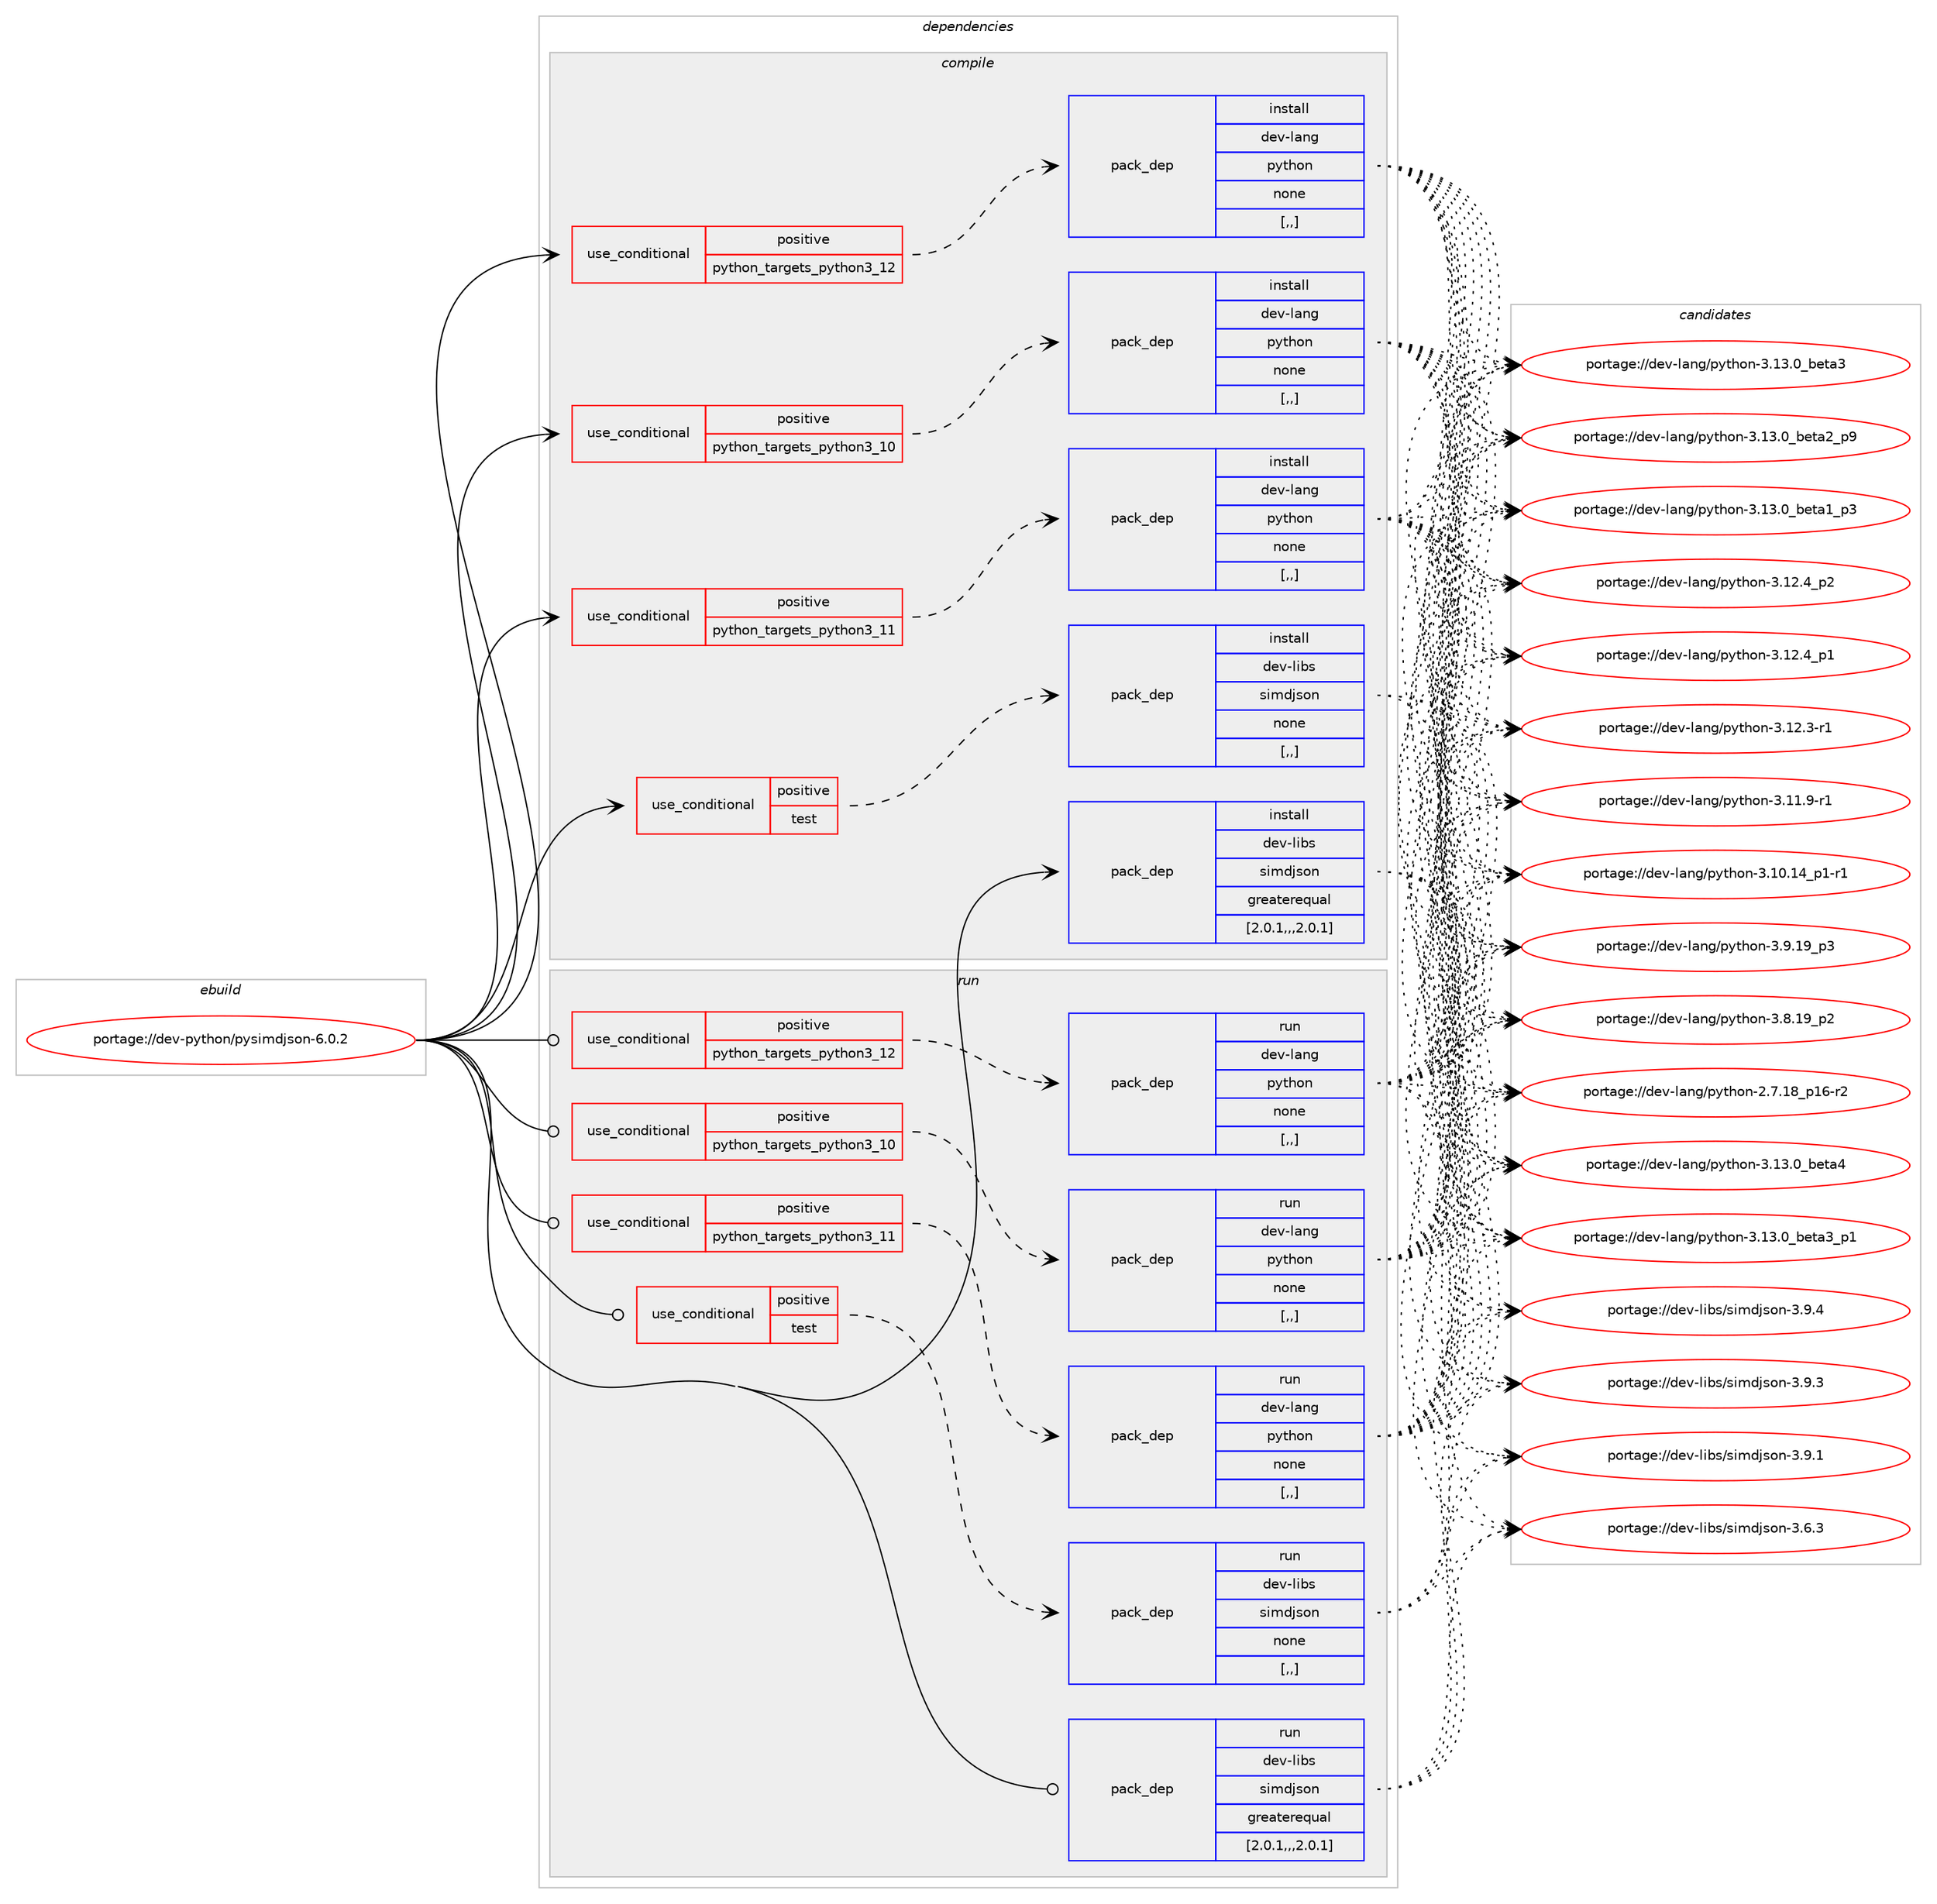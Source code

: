 digraph prolog {

# *************
# Graph options
# *************

newrank=true;
concentrate=true;
compound=true;
graph [rankdir=LR,fontname=Helvetica,fontsize=10,ranksep=1.5];#, ranksep=2.5, nodesep=0.2];
edge  [arrowhead=vee];
node  [fontname=Helvetica,fontsize=10];

# **********
# The ebuild
# **********

subgraph cluster_leftcol {
color=gray;
label=<<i>ebuild</i>>;
id [label="portage://dev-python/pysimdjson-6.0.2", color=red, width=4, href="../dev-python/pysimdjson-6.0.2.svg"];
}

# ****************
# The dependencies
# ****************

subgraph cluster_midcol {
color=gray;
label=<<i>dependencies</i>>;
subgraph cluster_compile {
fillcolor="#eeeeee";
style=filled;
label=<<i>compile</i>>;
subgraph cond37748 {
dependency158745 [label=<<TABLE BORDER="0" CELLBORDER="1" CELLSPACING="0" CELLPADDING="4"><TR><TD ROWSPAN="3" CELLPADDING="10">use_conditional</TD></TR><TR><TD>positive</TD></TR><TR><TD>python_targets_python3_10</TD></TR></TABLE>>, shape=none, color=red];
subgraph pack119729 {
dependency158746 [label=<<TABLE BORDER="0" CELLBORDER="1" CELLSPACING="0" CELLPADDING="4" WIDTH="220"><TR><TD ROWSPAN="6" CELLPADDING="30">pack_dep</TD></TR><TR><TD WIDTH="110">install</TD></TR><TR><TD>dev-lang</TD></TR><TR><TD>python</TD></TR><TR><TD>none</TD></TR><TR><TD>[,,]</TD></TR></TABLE>>, shape=none, color=blue];
}
dependency158745:e -> dependency158746:w [weight=20,style="dashed",arrowhead="vee"];
}
id:e -> dependency158745:w [weight=20,style="solid",arrowhead="vee"];
subgraph cond37749 {
dependency158747 [label=<<TABLE BORDER="0" CELLBORDER="1" CELLSPACING="0" CELLPADDING="4"><TR><TD ROWSPAN="3" CELLPADDING="10">use_conditional</TD></TR><TR><TD>positive</TD></TR><TR><TD>python_targets_python3_11</TD></TR></TABLE>>, shape=none, color=red];
subgraph pack119730 {
dependency158748 [label=<<TABLE BORDER="0" CELLBORDER="1" CELLSPACING="0" CELLPADDING="4" WIDTH="220"><TR><TD ROWSPAN="6" CELLPADDING="30">pack_dep</TD></TR><TR><TD WIDTH="110">install</TD></TR><TR><TD>dev-lang</TD></TR><TR><TD>python</TD></TR><TR><TD>none</TD></TR><TR><TD>[,,]</TD></TR></TABLE>>, shape=none, color=blue];
}
dependency158747:e -> dependency158748:w [weight=20,style="dashed",arrowhead="vee"];
}
id:e -> dependency158747:w [weight=20,style="solid",arrowhead="vee"];
subgraph cond37750 {
dependency158749 [label=<<TABLE BORDER="0" CELLBORDER="1" CELLSPACING="0" CELLPADDING="4"><TR><TD ROWSPAN="3" CELLPADDING="10">use_conditional</TD></TR><TR><TD>positive</TD></TR><TR><TD>python_targets_python3_12</TD></TR></TABLE>>, shape=none, color=red];
subgraph pack119731 {
dependency158750 [label=<<TABLE BORDER="0" CELLBORDER="1" CELLSPACING="0" CELLPADDING="4" WIDTH="220"><TR><TD ROWSPAN="6" CELLPADDING="30">pack_dep</TD></TR><TR><TD WIDTH="110">install</TD></TR><TR><TD>dev-lang</TD></TR><TR><TD>python</TD></TR><TR><TD>none</TD></TR><TR><TD>[,,]</TD></TR></TABLE>>, shape=none, color=blue];
}
dependency158749:e -> dependency158750:w [weight=20,style="dashed",arrowhead="vee"];
}
id:e -> dependency158749:w [weight=20,style="solid",arrowhead="vee"];
subgraph cond37751 {
dependency158751 [label=<<TABLE BORDER="0" CELLBORDER="1" CELLSPACING="0" CELLPADDING="4"><TR><TD ROWSPAN="3" CELLPADDING="10">use_conditional</TD></TR><TR><TD>positive</TD></TR><TR><TD>test</TD></TR></TABLE>>, shape=none, color=red];
subgraph pack119732 {
dependency158752 [label=<<TABLE BORDER="0" CELLBORDER="1" CELLSPACING="0" CELLPADDING="4" WIDTH="220"><TR><TD ROWSPAN="6" CELLPADDING="30">pack_dep</TD></TR><TR><TD WIDTH="110">install</TD></TR><TR><TD>dev-libs</TD></TR><TR><TD>simdjson</TD></TR><TR><TD>none</TD></TR><TR><TD>[,,]</TD></TR></TABLE>>, shape=none, color=blue];
}
dependency158751:e -> dependency158752:w [weight=20,style="dashed",arrowhead="vee"];
}
id:e -> dependency158751:w [weight=20,style="solid",arrowhead="vee"];
subgraph pack119733 {
dependency158753 [label=<<TABLE BORDER="0" CELLBORDER="1" CELLSPACING="0" CELLPADDING="4" WIDTH="220"><TR><TD ROWSPAN="6" CELLPADDING="30">pack_dep</TD></TR><TR><TD WIDTH="110">install</TD></TR><TR><TD>dev-libs</TD></TR><TR><TD>simdjson</TD></TR><TR><TD>greaterequal</TD></TR><TR><TD>[2.0.1,,,2.0.1]</TD></TR></TABLE>>, shape=none, color=blue];
}
id:e -> dependency158753:w [weight=20,style="solid",arrowhead="vee"];
}
subgraph cluster_compileandrun {
fillcolor="#eeeeee";
style=filled;
label=<<i>compile and run</i>>;
}
subgraph cluster_run {
fillcolor="#eeeeee";
style=filled;
label=<<i>run</i>>;
subgraph cond37752 {
dependency158754 [label=<<TABLE BORDER="0" CELLBORDER="1" CELLSPACING="0" CELLPADDING="4"><TR><TD ROWSPAN="3" CELLPADDING="10">use_conditional</TD></TR><TR><TD>positive</TD></TR><TR><TD>python_targets_python3_10</TD></TR></TABLE>>, shape=none, color=red];
subgraph pack119734 {
dependency158755 [label=<<TABLE BORDER="0" CELLBORDER="1" CELLSPACING="0" CELLPADDING="4" WIDTH="220"><TR><TD ROWSPAN="6" CELLPADDING="30">pack_dep</TD></TR><TR><TD WIDTH="110">run</TD></TR><TR><TD>dev-lang</TD></TR><TR><TD>python</TD></TR><TR><TD>none</TD></TR><TR><TD>[,,]</TD></TR></TABLE>>, shape=none, color=blue];
}
dependency158754:e -> dependency158755:w [weight=20,style="dashed",arrowhead="vee"];
}
id:e -> dependency158754:w [weight=20,style="solid",arrowhead="odot"];
subgraph cond37753 {
dependency158756 [label=<<TABLE BORDER="0" CELLBORDER="1" CELLSPACING="0" CELLPADDING="4"><TR><TD ROWSPAN="3" CELLPADDING="10">use_conditional</TD></TR><TR><TD>positive</TD></TR><TR><TD>python_targets_python3_11</TD></TR></TABLE>>, shape=none, color=red];
subgraph pack119735 {
dependency158757 [label=<<TABLE BORDER="0" CELLBORDER="1" CELLSPACING="0" CELLPADDING="4" WIDTH="220"><TR><TD ROWSPAN="6" CELLPADDING="30">pack_dep</TD></TR><TR><TD WIDTH="110">run</TD></TR><TR><TD>dev-lang</TD></TR><TR><TD>python</TD></TR><TR><TD>none</TD></TR><TR><TD>[,,]</TD></TR></TABLE>>, shape=none, color=blue];
}
dependency158756:e -> dependency158757:w [weight=20,style="dashed",arrowhead="vee"];
}
id:e -> dependency158756:w [weight=20,style="solid",arrowhead="odot"];
subgraph cond37754 {
dependency158758 [label=<<TABLE BORDER="0" CELLBORDER="1" CELLSPACING="0" CELLPADDING="4"><TR><TD ROWSPAN="3" CELLPADDING="10">use_conditional</TD></TR><TR><TD>positive</TD></TR><TR><TD>python_targets_python3_12</TD></TR></TABLE>>, shape=none, color=red];
subgraph pack119736 {
dependency158759 [label=<<TABLE BORDER="0" CELLBORDER="1" CELLSPACING="0" CELLPADDING="4" WIDTH="220"><TR><TD ROWSPAN="6" CELLPADDING="30">pack_dep</TD></TR><TR><TD WIDTH="110">run</TD></TR><TR><TD>dev-lang</TD></TR><TR><TD>python</TD></TR><TR><TD>none</TD></TR><TR><TD>[,,]</TD></TR></TABLE>>, shape=none, color=blue];
}
dependency158758:e -> dependency158759:w [weight=20,style="dashed",arrowhead="vee"];
}
id:e -> dependency158758:w [weight=20,style="solid",arrowhead="odot"];
subgraph cond37755 {
dependency158760 [label=<<TABLE BORDER="0" CELLBORDER="1" CELLSPACING="0" CELLPADDING="4"><TR><TD ROWSPAN="3" CELLPADDING="10">use_conditional</TD></TR><TR><TD>positive</TD></TR><TR><TD>test</TD></TR></TABLE>>, shape=none, color=red];
subgraph pack119737 {
dependency158761 [label=<<TABLE BORDER="0" CELLBORDER="1" CELLSPACING="0" CELLPADDING="4" WIDTH="220"><TR><TD ROWSPAN="6" CELLPADDING="30">pack_dep</TD></TR><TR><TD WIDTH="110">run</TD></TR><TR><TD>dev-libs</TD></TR><TR><TD>simdjson</TD></TR><TR><TD>none</TD></TR><TR><TD>[,,]</TD></TR></TABLE>>, shape=none, color=blue];
}
dependency158760:e -> dependency158761:w [weight=20,style="dashed",arrowhead="vee"];
}
id:e -> dependency158760:w [weight=20,style="solid",arrowhead="odot"];
subgraph pack119738 {
dependency158762 [label=<<TABLE BORDER="0" CELLBORDER="1" CELLSPACING="0" CELLPADDING="4" WIDTH="220"><TR><TD ROWSPAN="6" CELLPADDING="30">pack_dep</TD></TR><TR><TD WIDTH="110">run</TD></TR><TR><TD>dev-libs</TD></TR><TR><TD>simdjson</TD></TR><TR><TD>greaterequal</TD></TR><TR><TD>[2.0.1,,,2.0.1]</TD></TR></TABLE>>, shape=none, color=blue];
}
id:e -> dependency158762:w [weight=20,style="solid",arrowhead="odot"];
}
}

# **************
# The candidates
# **************

subgraph cluster_choices {
rank=same;
color=gray;
label=<<i>candidates</i>>;

subgraph choice119729 {
color=black;
nodesep=1;
choice1001011184510897110103471121211161041111104551464951464895981011169752 [label="portage://dev-lang/python-3.13.0_beta4", color=red, width=4,href="../dev-lang/python-3.13.0_beta4.svg"];
choice10010111845108971101034711212111610411111045514649514648959810111697519511249 [label="portage://dev-lang/python-3.13.0_beta3_p1", color=red, width=4,href="../dev-lang/python-3.13.0_beta3_p1.svg"];
choice1001011184510897110103471121211161041111104551464951464895981011169751 [label="portage://dev-lang/python-3.13.0_beta3", color=red, width=4,href="../dev-lang/python-3.13.0_beta3.svg"];
choice10010111845108971101034711212111610411111045514649514648959810111697509511257 [label="portage://dev-lang/python-3.13.0_beta2_p9", color=red, width=4,href="../dev-lang/python-3.13.0_beta2_p9.svg"];
choice10010111845108971101034711212111610411111045514649514648959810111697499511251 [label="portage://dev-lang/python-3.13.0_beta1_p3", color=red, width=4,href="../dev-lang/python-3.13.0_beta1_p3.svg"];
choice100101118451089711010347112121116104111110455146495046529511250 [label="portage://dev-lang/python-3.12.4_p2", color=red, width=4,href="../dev-lang/python-3.12.4_p2.svg"];
choice100101118451089711010347112121116104111110455146495046529511249 [label="portage://dev-lang/python-3.12.4_p1", color=red, width=4,href="../dev-lang/python-3.12.4_p1.svg"];
choice100101118451089711010347112121116104111110455146495046514511449 [label="portage://dev-lang/python-3.12.3-r1", color=red, width=4,href="../dev-lang/python-3.12.3-r1.svg"];
choice100101118451089711010347112121116104111110455146494946574511449 [label="portage://dev-lang/python-3.11.9-r1", color=red, width=4,href="../dev-lang/python-3.11.9-r1.svg"];
choice100101118451089711010347112121116104111110455146494846495295112494511449 [label="portage://dev-lang/python-3.10.14_p1-r1", color=red, width=4,href="../dev-lang/python-3.10.14_p1-r1.svg"];
choice100101118451089711010347112121116104111110455146574649579511251 [label="portage://dev-lang/python-3.9.19_p3", color=red, width=4,href="../dev-lang/python-3.9.19_p3.svg"];
choice100101118451089711010347112121116104111110455146564649579511250 [label="portage://dev-lang/python-3.8.19_p2", color=red, width=4,href="../dev-lang/python-3.8.19_p2.svg"];
choice100101118451089711010347112121116104111110455046554649569511249544511450 [label="portage://dev-lang/python-2.7.18_p16-r2", color=red, width=4,href="../dev-lang/python-2.7.18_p16-r2.svg"];
dependency158746:e -> choice1001011184510897110103471121211161041111104551464951464895981011169752:w [style=dotted,weight="100"];
dependency158746:e -> choice10010111845108971101034711212111610411111045514649514648959810111697519511249:w [style=dotted,weight="100"];
dependency158746:e -> choice1001011184510897110103471121211161041111104551464951464895981011169751:w [style=dotted,weight="100"];
dependency158746:e -> choice10010111845108971101034711212111610411111045514649514648959810111697509511257:w [style=dotted,weight="100"];
dependency158746:e -> choice10010111845108971101034711212111610411111045514649514648959810111697499511251:w [style=dotted,weight="100"];
dependency158746:e -> choice100101118451089711010347112121116104111110455146495046529511250:w [style=dotted,weight="100"];
dependency158746:e -> choice100101118451089711010347112121116104111110455146495046529511249:w [style=dotted,weight="100"];
dependency158746:e -> choice100101118451089711010347112121116104111110455146495046514511449:w [style=dotted,weight="100"];
dependency158746:e -> choice100101118451089711010347112121116104111110455146494946574511449:w [style=dotted,weight="100"];
dependency158746:e -> choice100101118451089711010347112121116104111110455146494846495295112494511449:w [style=dotted,weight="100"];
dependency158746:e -> choice100101118451089711010347112121116104111110455146574649579511251:w [style=dotted,weight="100"];
dependency158746:e -> choice100101118451089711010347112121116104111110455146564649579511250:w [style=dotted,weight="100"];
dependency158746:e -> choice100101118451089711010347112121116104111110455046554649569511249544511450:w [style=dotted,weight="100"];
}
subgraph choice119730 {
color=black;
nodesep=1;
choice1001011184510897110103471121211161041111104551464951464895981011169752 [label="portage://dev-lang/python-3.13.0_beta4", color=red, width=4,href="../dev-lang/python-3.13.0_beta4.svg"];
choice10010111845108971101034711212111610411111045514649514648959810111697519511249 [label="portage://dev-lang/python-3.13.0_beta3_p1", color=red, width=4,href="../dev-lang/python-3.13.0_beta3_p1.svg"];
choice1001011184510897110103471121211161041111104551464951464895981011169751 [label="portage://dev-lang/python-3.13.0_beta3", color=red, width=4,href="../dev-lang/python-3.13.0_beta3.svg"];
choice10010111845108971101034711212111610411111045514649514648959810111697509511257 [label="portage://dev-lang/python-3.13.0_beta2_p9", color=red, width=4,href="../dev-lang/python-3.13.0_beta2_p9.svg"];
choice10010111845108971101034711212111610411111045514649514648959810111697499511251 [label="portage://dev-lang/python-3.13.0_beta1_p3", color=red, width=4,href="../dev-lang/python-3.13.0_beta1_p3.svg"];
choice100101118451089711010347112121116104111110455146495046529511250 [label="portage://dev-lang/python-3.12.4_p2", color=red, width=4,href="../dev-lang/python-3.12.4_p2.svg"];
choice100101118451089711010347112121116104111110455146495046529511249 [label="portage://dev-lang/python-3.12.4_p1", color=red, width=4,href="../dev-lang/python-3.12.4_p1.svg"];
choice100101118451089711010347112121116104111110455146495046514511449 [label="portage://dev-lang/python-3.12.3-r1", color=red, width=4,href="../dev-lang/python-3.12.3-r1.svg"];
choice100101118451089711010347112121116104111110455146494946574511449 [label="portage://dev-lang/python-3.11.9-r1", color=red, width=4,href="../dev-lang/python-3.11.9-r1.svg"];
choice100101118451089711010347112121116104111110455146494846495295112494511449 [label="portage://dev-lang/python-3.10.14_p1-r1", color=red, width=4,href="../dev-lang/python-3.10.14_p1-r1.svg"];
choice100101118451089711010347112121116104111110455146574649579511251 [label="portage://dev-lang/python-3.9.19_p3", color=red, width=4,href="../dev-lang/python-3.9.19_p3.svg"];
choice100101118451089711010347112121116104111110455146564649579511250 [label="portage://dev-lang/python-3.8.19_p2", color=red, width=4,href="../dev-lang/python-3.8.19_p2.svg"];
choice100101118451089711010347112121116104111110455046554649569511249544511450 [label="portage://dev-lang/python-2.7.18_p16-r2", color=red, width=4,href="../dev-lang/python-2.7.18_p16-r2.svg"];
dependency158748:e -> choice1001011184510897110103471121211161041111104551464951464895981011169752:w [style=dotted,weight="100"];
dependency158748:e -> choice10010111845108971101034711212111610411111045514649514648959810111697519511249:w [style=dotted,weight="100"];
dependency158748:e -> choice1001011184510897110103471121211161041111104551464951464895981011169751:w [style=dotted,weight="100"];
dependency158748:e -> choice10010111845108971101034711212111610411111045514649514648959810111697509511257:w [style=dotted,weight="100"];
dependency158748:e -> choice10010111845108971101034711212111610411111045514649514648959810111697499511251:w [style=dotted,weight="100"];
dependency158748:e -> choice100101118451089711010347112121116104111110455146495046529511250:w [style=dotted,weight="100"];
dependency158748:e -> choice100101118451089711010347112121116104111110455146495046529511249:w [style=dotted,weight="100"];
dependency158748:e -> choice100101118451089711010347112121116104111110455146495046514511449:w [style=dotted,weight="100"];
dependency158748:e -> choice100101118451089711010347112121116104111110455146494946574511449:w [style=dotted,weight="100"];
dependency158748:e -> choice100101118451089711010347112121116104111110455146494846495295112494511449:w [style=dotted,weight="100"];
dependency158748:e -> choice100101118451089711010347112121116104111110455146574649579511251:w [style=dotted,weight="100"];
dependency158748:e -> choice100101118451089711010347112121116104111110455146564649579511250:w [style=dotted,weight="100"];
dependency158748:e -> choice100101118451089711010347112121116104111110455046554649569511249544511450:w [style=dotted,weight="100"];
}
subgraph choice119731 {
color=black;
nodesep=1;
choice1001011184510897110103471121211161041111104551464951464895981011169752 [label="portage://dev-lang/python-3.13.0_beta4", color=red, width=4,href="../dev-lang/python-3.13.0_beta4.svg"];
choice10010111845108971101034711212111610411111045514649514648959810111697519511249 [label="portage://dev-lang/python-3.13.0_beta3_p1", color=red, width=4,href="../dev-lang/python-3.13.0_beta3_p1.svg"];
choice1001011184510897110103471121211161041111104551464951464895981011169751 [label="portage://dev-lang/python-3.13.0_beta3", color=red, width=4,href="../dev-lang/python-3.13.0_beta3.svg"];
choice10010111845108971101034711212111610411111045514649514648959810111697509511257 [label="portage://dev-lang/python-3.13.0_beta2_p9", color=red, width=4,href="../dev-lang/python-3.13.0_beta2_p9.svg"];
choice10010111845108971101034711212111610411111045514649514648959810111697499511251 [label="portage://dev-lang/python-3.13.0_beta1_p3", color=red, width=4,href="../dev-lang/python-3.13.0_beta1_p3.svg"];
choice100101118451089711010347112121116104111110455146495046529511250 [label="portage://dev-lang/python-3.12.4_p2", color=red, width=4,href="../dev-lang/python-3.12.4_p2.svg"];
choice100101118451089711010347112121116104111110455146495046529511249 [label="portage://dev-lang/python-3.12.4_p1", color=red, width=4,href="../dev-lang/python-3.12.4_p1.svg"];
choice100101118451089711010347112121116104111110455146495046514511449 [label="portage://dev-lang/python-3.12.3-r1", color=red, width=4,href="../dev-lang/python-3.12.3-r1.svg"];
choice100101118451089711010347112121116104111110455146494946574511449 [label="portage://dev-lang/python-3.11.9-r1", color=red, width=4,href="../dev-lang/python-3.11.9-r1.svg"];
choice100101118451089711010347112121116104111110455146494846495295112494511449 [label="portage://dev-lang/python-3.10.14_p1-r1", color=red, width=4,href="../dev-lang/python-3.10.14_p1-r1.svg"];
choice100101118451089711010347112121116104111110455146574649579511251 [label="portage://dev-lang/python-3.9.19_p3", color=red, width=4,href="../dev-lang/python-3.9.19_p3.svg"];
choice100101118451089711010347112121116104111110455146564649579511250 [label="portage://dev-lang/python-3.8.19_p2", color=red, width=4,href="../dev-lang/python-3.8.19_p2.svg"];
choice100101118451089711010347112121116104111110455046554649569511249544511450 [label="portage://dev-lang/python-2.7.18_p16-r2", color=red, width=4,href="../dev-lang/python-2.7.18_p16-r2.svg"];
dependency158750:e -> choice1001011184510897110103471121211161041111104551464951464895981011169752:w [style=dotted,weight="100"];
dependency158750:e -> choice10010111845108971101034711212111610411111045514649514648959810111697519511249:w [style=dotted,weight="100"];
dependency158750:e -> choice1001011184510897110103471121211161041111104551464951464895981011169751:w [style=dotted,weight="100"];
dependency158750:e -> choice10010111845108971101034711212111610411111045514649514648959810111697509511257:w [style=dotted,weight="100"];
dependency158750:e -> choice10010111845108971101034711212111610411111045514649514648959810111697499511251:w [style=dotted,weight="100"];
dependency158750:e -> choice100101118451089711010347112121116104111110455146495046529511250:w [style=dotted,weight="100"];
dependency158750:e -> choice100101118451089711010347112121116104111110455146495046529511249:w [style=dotted,weight="100"];
dependency158750:e -> choice100101118451089711010347112121116104111110455146495046514511449:w [style=dotted,weight="100"];
dependency158750:e -> choice100101118451089711010347112121116104111110455146494946574511449:w [style=dotted,weight="100"];
dependency158750:e -> choice100101118451089711010347112121116104111110455146494846495295112494511449:w [style=dotted,weight="100"];
dependency158750:e -> choice100101118451089711010347112121116104111110455146574649579511251:w [style=dotted,weight="100"];
dependency158750:e -> choice100101118451089711010347112121116104111110455146564649579511250:w [style=dotted,weight="100"];
dependency158750:e -> choice100101118451089711010347112121116104111110455046554649569511249544511450:w [style=dotted,weight="100"];
}
subgraph choice119732 {
color=black;
nodesep=1;
choice100101118451081059811547115105109100106115111110455146574652 [label="portage://dev-libs/simdjson-3.9.4", color=red, width=4,href="../dev-libs/simdjson-3.9.4.svg"];
choice100101118451081059811547115105109100106115111110455146574651 [label="portage://dev-libs/simdjson-3.9.3", color=red, width=4,href="../dev-libs/simdjson-3.9.3.svg"];
choice100101118451081059811547115105109100106115111110455146574649 [label="portage://dev-libs/simdjson-3.9.1", color=red, width=4,href="../dev-libs/simdjson-3.9.1.svg"];
choice100101118451081059811547115105109100106115111110455146544651 [label="portage://dev-libs/simdjson-3.6.3", color=red, width=4,href="../dev-libs/simdjson-3.6.3.svg"];
dependency158752:e -> choice100101118451081059811547115105109100106115111110455146574652:w [style=dotted,weight="100"];
dependency158752:e -> choice100101118451081059811547115105109100106115111110455146574651:w [style=dotted,weight="100"];
dependency158752:e -> choice100101118451081059811547115105109100106115111110455146574649:w [style=dotted,weight="100"];
dependency158752:e -> choice100101118451081059811547115105109100106115111110455146544651:w [style=dotted,weight="100"];
}
subgraph choice119733 {
color=black;
nodesep=1;
choice100101118451081059811547115105109100106115111110455146574652 [label="portage://dev-libs/simdjson-3.9.4", color=red, width=4,href="../dev-libs/simdjson-3.9.4.svg"];
choice100101118451081059811547115105109100106115111110455146574651 [label="portage://dev-libs/simdjson-3.9.3", color=red, width=4,href="../dev-libs/simdjson-3.9.3.svg"];
choice100101118451081059811547115105109100106115111110455146574649 [label="portage://dev-libs/simdjson-3.9.1", color=red, width=4,href="../dev-libs/simdjson-3.9.1.svg"];
choice100101118451081059811547115105109100106115111110455146544651 [label="portage://dev-libs/simdjson-3.6.3", color=red, width=4,href="../dev-libs/simdjson-3.6.3.svg"];
dependency158753:e -> choice100101118451081059811547115105109100106115111110455146574652:w [style=dotted,weight="100"];
dependency158753:e -> choice100101118451081059811547115105109100106115111110455146574651:w [style=dotted,weight="100"];
dependency158753:e -> choice100101118451081059811547115105109100106115111110455146574649:w [style=dotted,weight="100"];
dependency158753:e -> choice100101118451081059811547115105109100106115111110455146544651:w [style=dotted,weight="100"];
}
subgraph choice119734 {
color=black;
nodesep=1;
choice1001011184510897110103471121211161041111104551464951464895981011169752 [label="portage://dev-lang/python-3.13.0_beta4", color=red, width=4,href="../dev-lang/python-3.13.0_beta4.svg"];
choice10010111845108971101034711212111610411111045514649514648959810111697519511249 [label="portage://dev-lang/python-3.13.0_beta3_p1", color=red, width=4,href="../dev-lang/python-3.13.0_beta3_p1.svg"];
choice1001011184510897110103471121211161041111104551464951464895981011169751 [label="portage://dev-lang/python-3.13.0_beta3", color=red, width=4,href="../dev-lang/python-3.13.0_beta3.svg"];
choice10010111845108971101034711212111610411111045514649514648959810111697509511257 [label="portage://dev-lang/python-3.13.0_beta2_p9", color=red, width=4,href="../dev-lang/python-3.13.0_beta2_p9.svg"];
choice10010111845108971101034711212111610411111045514649514648959810111697499511251 [label="portage://dev-lang/python-3.13.0_beta1_p3", color=red, width=4,href="../dev-lang/python-3.13.0_beta1_p3.svg"];
choice100101118451089711010347112121116104111110455146495046529511250 [label="portage://dev-lang/python-3.12.4_p2", color=red, width=4,href="../dev-lang/python-3.12.4_p2.svg"];
choice100101118451089711010347112121116104111110455146495046529511249 [label="portage://dev-lang/python-3.12.4_p1", color=red, width=4,href="../dev-lang/python-3.12.4_p1.svg"];
choice100101118451089711010347112121116104111110455146495046514511449 [label="portage://dev-lang/python-3.12.3-r1", color=red, width=4,href="../dev-lang/python-3.12.3-r1.svg"];
choice100101118451089711010347112121116104111110455146494946574511449 [label="portage://dev-lang/python-3.11.9-r1", color=red, width=4,href="../dev-lang/python-3.11.9-r1.svg"];
choice100101118451089711010347112121116104111110455146494846495295112494511449 [label="portage://dev-lang/python-3.10.14_p1-r1", color=red, width=4,href="../dev-lang/python-3.10.14_p1-r1.svg"];
choice100101118451089711010347112121116104111110455146574649579511251 [label="portage://dev-lang/python-3.9.19_p3", color=red, width=4,href="../dev-lang/python-3.9.19_p3.svg"];
choice100101118451089711010347112121116104111110455146564649579511250 [label="portage://dev-lang/python-3.8.19_p2", color=red, width=4,href="../dev-lang/python-3.8.19_p2.svg"];
choice100101118451089711010347112121116104111110455046554649569511249544511450 [label="portage://dev-lang/python-2.7.18_p16-r2", color=red, width=4,href="../dev-lang/python-2.7.18_p16-r2.svg"];
dependency158755:e -> choice1001011184510897110103471121211161041111104551464951464895981011169752:w [style=dotted,weight="100"];
dependency158755:e -> choice10010111845108971101034711212111610411111045514649514648959810111697519511249:w [style=dotted,weight="100"];
dependency158755:e -> choice1001011184510897110103471121211161041111104551464951464895981011169751:w [style=dotted,weight="100"];
dependency158755:e -> choice10010111845108971101034711212111610411111045514649514648959810111697509511257:w [style=dotted,weight="100"];
dependency158755:e -> choice10010111845108971101034711212111610411111045514649514648959810111697499511251:w [style=dotted,weight="100"];
dependency158755:e -> choice100101118451089711010347112121116104111110455146495046529511250:w [style=dotted,weight="100"];
dependency158755:e -> choice100101118451089711010347112121116104111110455146495046529511249:w [style=dotted,weight="100"];
dependency158755:e -> choice100101118451089711010347112121116104111110455146495046514511449:w [style=dotted,weight="100"];
dependency158755:e -> choice100101118451089711010347112121116104111110455146494946574511449:w [style=dotted,weight="100"];
dependency158755:e -> choice100101118451089711010347112121116104111110455146494846495295112494511449:w [style=dotted,weight="100"];
dependency158755:e -> choice100101118451089711010347112121116104111110455146574649579511251:w [style=dotted,weight="100"];
dependency158755:e -> choice100101118451089711010347112121116104111110455146564649579511250:w [style=dotted,weight="100"];
dependency158755:e -> choice100101118451089711010347112121116104111110455046554649569511249544511450:w [style=dotted,weight="100"];
}
subgraph choice119735 {
color=black;
nodesep=1;
choice1001011184510897110103471121211161041111104551464951464895981011169752 [label="portage://dev-lang/python-3.13.0_beta4", color=red, width=4,href="../dev-lang/python-3.13.0_beta4.svg"];
choice10010111845108971101034711212111610411111045514649514648959810111697519511249 [label="portage://dev-lang/python-3.13.0_beta3_p1", color=red, width=4,href="../dev-lang/python-3.13.0_beta3_p1.svg"];
choice1001011184510897110103471121211161041111104551464951464895981011169751 [label="portage://dev-lang/python-3.13.0_beta3", color=red, width=4,href="../dev-lang/python-3.13.0_beta3.svg"];
choice10010111845108971101034711212111610411111045514649514648959810111697509511257 [label="portage://dev-lang/python-3.13.0_beta2_p9", color=red, width=4,href="../dev-lang/python-3.13.0_beta2_p9.svg"];
choice10010111845108971101034711212111610411111045514649514648959810111697499511251 [label="portage://dev-lang/python-3.13.0_beta1_p3", color=red, width=4,href="../dev-lang/python-3.13.0_beta1_p3.svg"];
choice100101118451089711010347112121116104111110455146495046529511250 [label="portage://dev-lang/python-3.12.4_p2", color=red, width=4,href="../dev-lang/python-3.12.4_p2.svg"];
choice100101118451089711010347112121116104111110455146495046529511249 [label="portage://dev-lang/python-3.12.4_p1", color=red, width=4,href="../dev-lang/python-3.12.4_p1.svg"];
choice100101118451089711010347112121116104111110455146495046514511449 [label="portage://dev-lang/python-3.12.3-r1", color=red, width=4,href="../dev-lang/python-3.12.3-r1.svg"];
choice100101118451089711010347112121116104111110455146494946574511449 [label="portage://dev-lang/python-3.11.9-r1", color=red, width=4,href="../dev-lang/python-3.11.9-r1.svg"];
choice100101118451089711010347112121116104111110455146494846495295112494511449 [label="portage://dev-lang/python-3.10.14_p1-r1", color=red, width=4,href="../dev-lang/python-3.10.14_p1-r1.svg"];
choice100101118451089711010347112121116104111110455146574649579511251 [label="portage://dev-lang/python-3.9.19_p3", color=red, width=4,href="../dev-lang/python-3.9.19_p3.svg"];
choice100101118451089711010347112121116104111110455146564649579511250 [label="portage://dev-lang/python-3.8.19_p2", color=red, width=4,href="../dev-lang/python-3.8.19_p2.svg"];
choice100101118451089711010347112121116104111110455046554649569511249544511450 [label="portage://dev-lang/python-2.7.18_p16-r2", color=red, width=4,href="../dev-lang/python-2.7.18_p16-r2.svg"];
dependency158757:e -> choice1001011184510897110103471121211161041111104551464951464895981011169752:w [style=dotted,weight="100"];
dependency158757:e -> choice10010111845108971101034711212111610411111045514649514648959810111697519511249:w [style=dotted,weight="100"];
dependency158757:e -> choice1001011184510897110103471121211161041111104551464951464895981011169751:w [style=dotted,weight="100"];
dependency158757:e -> choice10010111845108971101034711212111610411111045514649514648959810111697509511257:w [style=dotted,weight="100"];
dependency158757:e -> choice10010111845108971101034711212111610411111045514649514648959810111697499511251:w [style=dotted,weight="100"];
dependency158757:e -> choice100101118451089711010347112121116104111110455146495046529511250:w [style=dotted,weight="100"];
dependency158757:e -> choice100101118451089711010347112121116104111110455146495046529511249:w [style=dotted,weight="100"];
dependency158757:e -> choice100101118451089711010347112121116104111110455146495046514511449:w [style=dotted,weight="100"];
dependency158757:e -> choice100101118451089711010347112121116104111110455146494946574511449:w [style=dotted,weight="100"];
dependency158757:e -> choice100101118451089711010347112121116104111110455146494846495295112494511449:w [style=dotted,weight="100"];
dependency158757:e -> choice100101118451089711010347112121116104111110455146574649579511251:w [style=dotted,weight="100"];
dependency158757:e -> choice100101118451089711010347112121116104111110455146564649579511250:w [style=dotted,weight="100"];
dependency158757:e -> choice100101118451089711010347112121116104111110455046554649569511249544511450:w [style=dotted,weight="100"];
}
subgraph choice119736 {
color=black;
nodesep=1;
choice1001011184510897110103471121211161041111104551464951464895981011169752 [label="portage://dev-lang/python-3.13.0_beta4", color=red, width=4,href="../dev-lang/python-3.13.0_beta4.svg"];
choice10010111845108971101034711212111610411111045514649514648959810111697519511249 [label="portage://dev-lang/python-3.13.0_beta3_p1", color=red, width=4,href="../dev-lang/python-3.13.0_beta3_p1.svg"];
choice1001011184510897110103471121211161041111104551464951464895981011169751 [label="portage://dev-lang/python-3.13.0_beta3", color=red, width=4,href="../dev-lang/python-3.13.0_beta3.svg"];
choice10010111845108971101034711212111610411111045514649514648959810111697509511257 [label="portage://dev-lang/python-3.13.0_beta2_p9", color=red, width=4,href="../dev-lang/python-3.13.0_beta2_p9.svg"];
choice10010111845108971101034711212111610411111045514649514648959810111697499511251 [label="portage://dev-lang/python-3.13.0_beta1_p3", color=red, width=4,href="../dev-lang/python-3.13.0_beta1_p3.svg"];
choice100101118451089711010347112121116104111110455146495046529511250 [label="portage://dev-lang/python-3.12.4_p2", color=red, width=4,href="../dev-lang/python-3.12.4_p2.svg"];
choice100101118451089711010347112121116104111110455146495046529511249 [label="portage://dev-lang/python-3.12.4_p1", color=red, width=4,href="../dev-lang/python-3.12.4_p1.svg"];
choice100101118451089711010347112121116104111110455146495046514511449 [label="portage://dev-lang/python-3.12.3-r1", color=red, width=4,href="../dev-lang/python-3.12.3-r1.svg"];
choice100101118451089711010347112121116104111110455146494946574511449 [label="portage://dev-lang/python-3.11.9-r1", color=red, width=4,href="../dev-lang/python-3.11.9-r1.svg"];
choice100101118451089711010347112121116104111110455146494846495295112494511449 [label="portage://dev-lang/python-3.10.14_p1-r1", color=red, width=4,href="../dev-lang/python-3.10.14_p1-r1.svg"];
choice100101118451089711010347112121116104111110455146574649579511251 [label="portage://dev-lang/python-3.9.19_p3", color=red, width=4,href="../dev-lang/python-3.9.19_p3.svg"];
choice100101118451089711010347112121116104111110455146564649579511250 [label="portage://dev-lang/python-3.8.19_p2", color=red, width=4,href="../dev-lang/python-3.8.19_p2.svg"];
choice100101118451089711010347112121116104111110455046554649569511249544511450 [label="portage://dev-lang/python-2.7.18_p16-r2", color=red, width=4,href="../dev-lang/python-2.7.18_p16-r2.svg"];
dependency158759:e -> choice1001011184510897110103471121211161041111104551464951464895981011169752:w [style=dotted,weight="100"];
dependency158759:e -> choice10010111845108971101034711212111610411111045514649514648959810111697519511249:w [style=dotted,weight="100"];
dependency158759:e -> choice1001011184510897110103471121211161041111104551464951464895981011169751:w [style=dotted,weight="100"];
dependency158759:e -> choice10010111845108971101034711212111610411111045514649514648959810111697509511257:w [style=dotted,weight="100"];
dependency158759:e -> choice10010111845108971101034711212111610411111045514649514648959810111697499511251:w [style=dotted,weight="100"];
dependency158759:e -> choice100101118451089711010347112121116104111110455146495046529511250:w [style=dotted,weight="100"];
dependency158759:e -> choice100101118451089711010347112121116104111110455146495046529511249:w [style=dotted,weight="100"];
dependency158759:e -> choice100101118451089711010347112121116104111110455146495046514511449:w [style=dotted,weight="100"];
dependency158759:e -> choice100101118451089711010347112121116104111110455146494946574511449:w [style=dotted,weight="100"];
dependency158759:e -> choice100101118451089711010347112121116104111110455146494846495295112494511449:w [style=dotted,weight="100"];
dependency158759:e -> choice100101118451089711010347112121116104111110455146574649579511251:w [style=dotted,weight="100"];
dependency158759:e -> choice100101118451089711010347112121116104111110455146564649579511250:w [style=dotted,weight="100"];
dependency158759:e -> choice100101118451089711010347112121116104111110455046554649569511249544511450:w [style=dotted,weight="100"];
}
subgraph choice119737 {
color=black;
nodesep=1;
choice100101118451081059811547115105109100106115111110455146574652 [label="portage://dev-libs/simdjson-3.9.4", color=red, width=4,href="../dev-libs/simdjson-3.9.4.svg"];
choice100101118451081059811547115105109100106115111110455146574651 [label="portage://dev-libs/simdjson-3.9.3", color=red, width=4,href="../dev-libs/simdjson-3.9.3.svg"];
choice100101118451081059811547115105109100106115111110455146574649 [label="portage://dev-libs/simdjson-3.9.1", color=red, width=4,href="../dev-libs/simdjson-3.9.1.svg"];
choice100101118451081059811547115105109100106115111110455146544651 [label="portage://dev-libs/simdjson-3.6.3", color=red, width=4,href="../dev-libs/simdjson-3.6.3.svg"];
dependency158761:e -> choice100101118451081059811547115105109100106115111110455146574652:w [style=dotted,weight="100"];
dependency158761:e -> choice100101118451081059811547115105109100106115111110455146574651:w [style=dotted,weight="100"];
dependency158761:e -> choice100101118451081059811547115105109100106115111110455146574649:w [style=dotted,weight="100"];
dependency158761:e -> choice100101118451081059811547115105109100106115111110455146544651:w [style=dotted,weight="100"];
}
subgraph choice119738 {
color=black;
nodesep=1;
choice100101118451081059811547115105109100106115111110455146574652 [label="portage://dev-libs/simdjson-3.9.4", color=red, width=4,href="../dev-libs/simdjson-3.9.4.svg"];
choice100101118451081059811547115105109100106115111110455146574651 [label="portage://dev-libs/simdjson-3.9.3", color=red, width=4,href="../dev-libs/simdjson-3.9.3.svg"];
choice100101118451081059811547115105109100106115111110455146574649 [label="portage://dev-libs/simdjson-3.9.1", color=red, width=4,href="../dev-libs/simdjson-3.9.1.svg"];
choice100101118451081059811547115105109100106115111110455146544651 [label="portage://dev-libs/simdjson-3.6.3", color=red, width=4,href="../dev-libs/simdjson-3.6.3.svg"];
dependency158762:e -> choice100101118451081059811547115105109100106115111110455146574652:w [style=dotted,weight="100"];
dependency158762:e -> choice100101118451081059811547115105109100106115111110455146574651:w [style=dotted,weight="100"];
dependency158762:e -> choice100101118451081059811547115105109100106115111110455146574649:w [style=dotted,weight="100"];
dependency158762:e -> choice100101118451081059811547115105109100106115111110455146544651:w [style=dotted,weight="100"];
}
}

}
